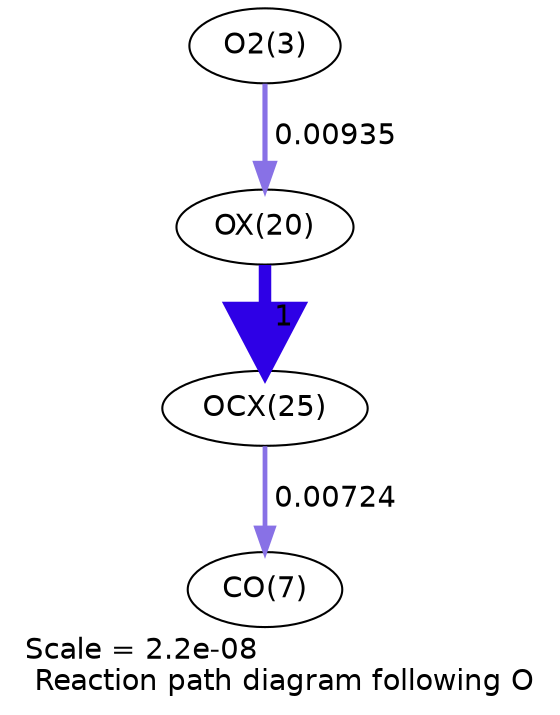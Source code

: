 digraph reaction_paths {
center=1;
s5 -> s107[fontname="Helvetica", penwidth=2.47, arrowsize=1.24, color="0.7, 0.509, 0.9"
, label=" 0.00935"];
s107 -> s112[fontname="Helvetica", penwidth=6, arrowsize=3, color="0.7, 1.5, 0.9"
, label=" 1"];
s112 -> s9[fontname="Helvetica", penwidth=2.28, arrowsize=1.14, color="0.7, 0.507, 0.9"
, label=" 0.00724"];
s5 [ fontname="Helvetica", label="O2(3)"];
s9 [ fontname="Helvetica", label="CO(7)"];
s107 [ fontname="Helvetica", label="OX(20)"];
s112 [ fontname="Helvetica", label="OCX(25)"];
 label = "Scale = 2.2e-08\l Reaction path diagram following O";
 fontname = "Helvetica";
}
